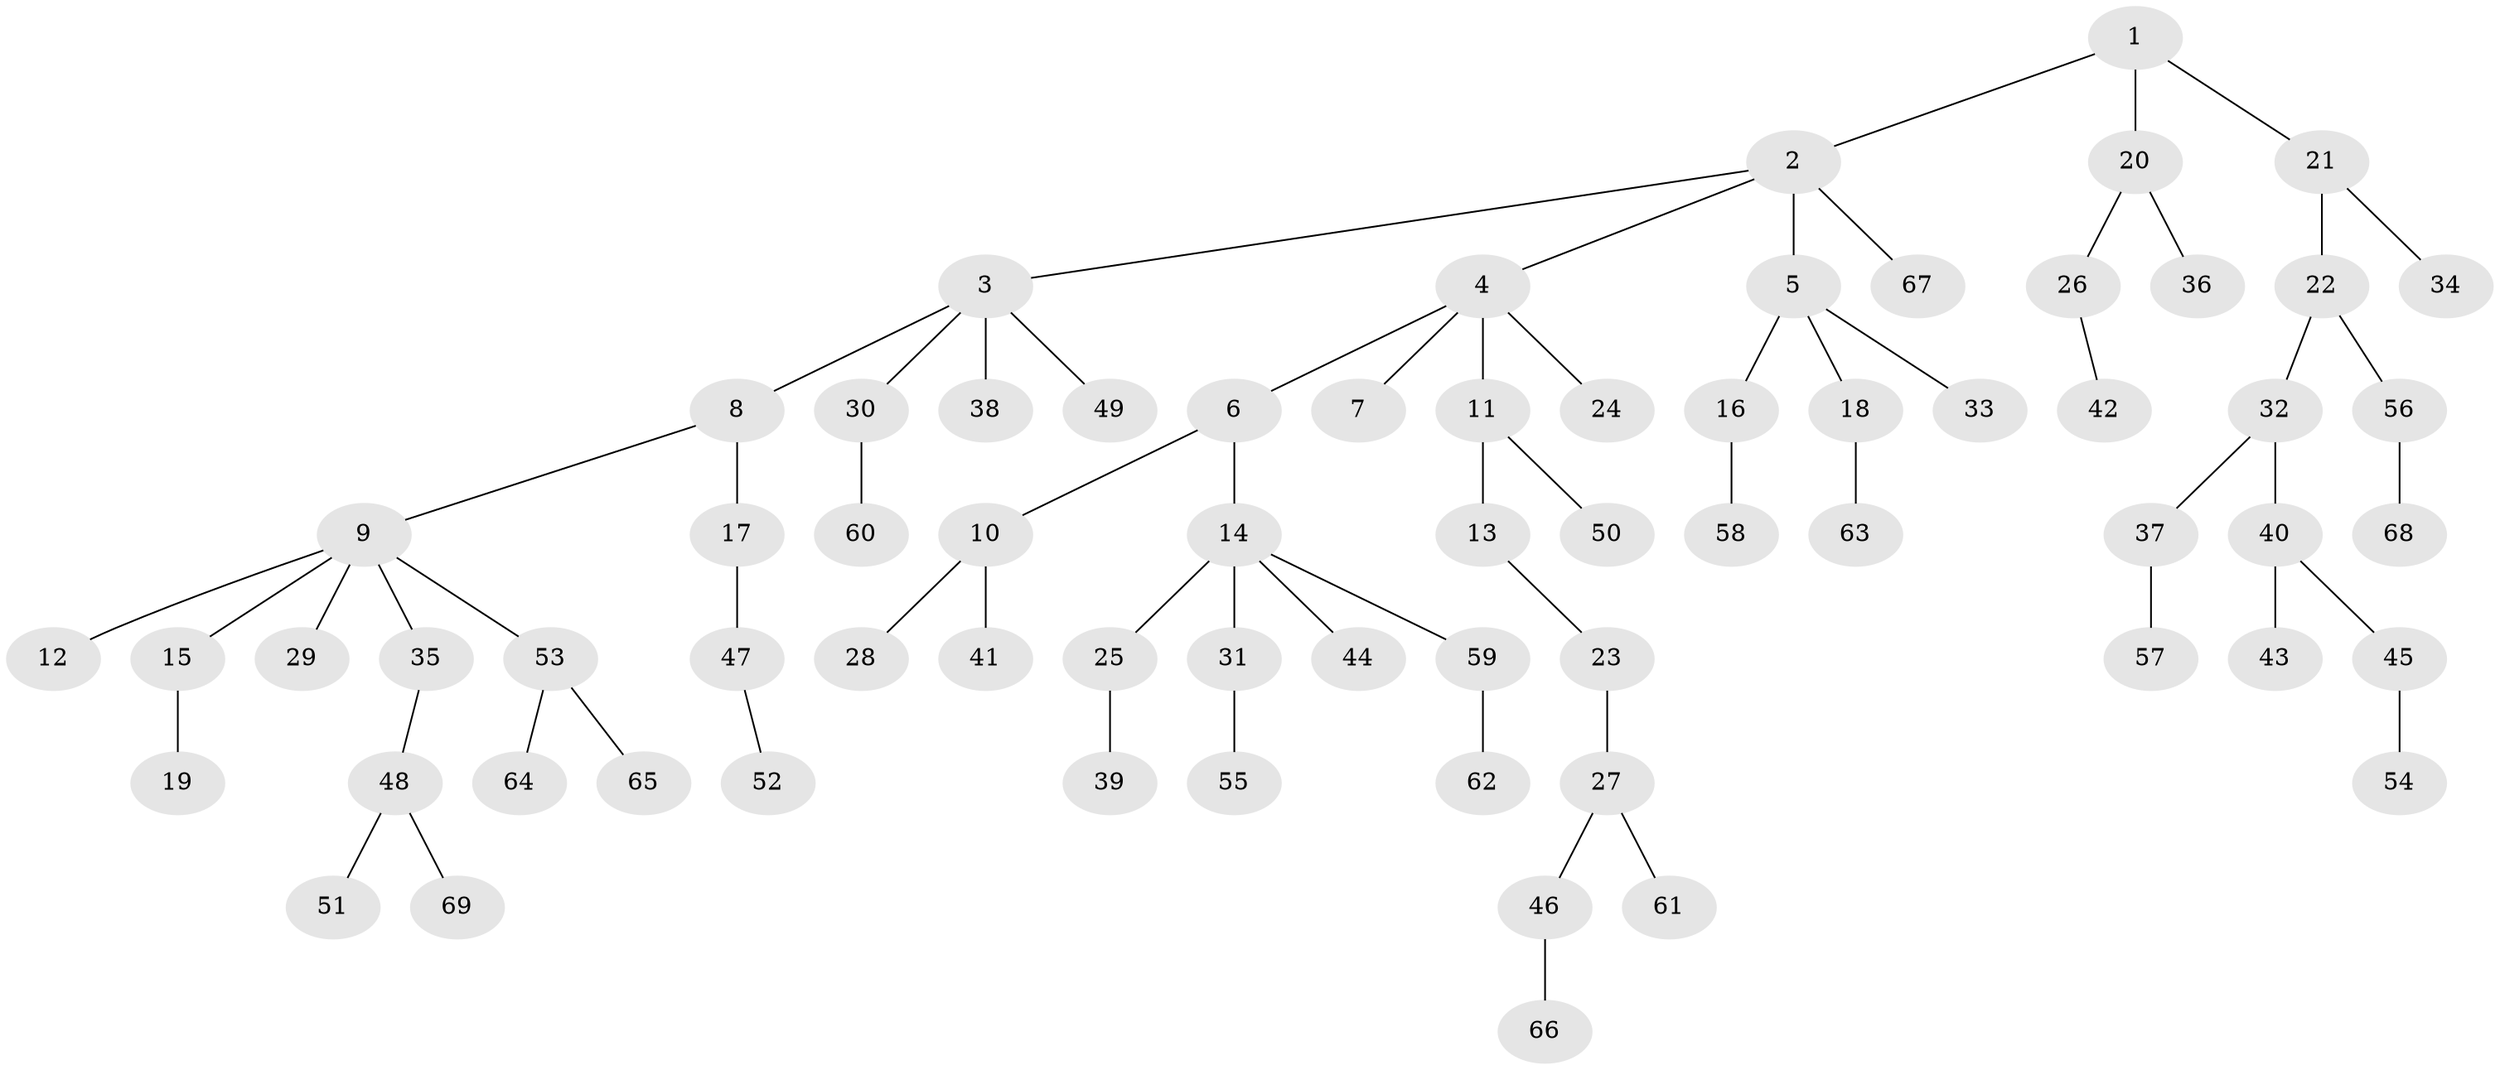 // Generated by graph-tools (version 1.1) at 2025/36/03/09/25 02:36:30]
// undirected, 69 vertices, 68 edges
graph export_dot {
graph [start="1"]
  node [color=gray90,style=filled];
  1;
  2;
  3;
  4;
  5;
  6;
  7;
  8;
  9;
  10;
  11;
  12;
  13;
  14;
  15;
  16;
  17;
  18;
  19;
  20;
  21;
  22;
  23;
  24;
  25;
  26;
  27;
  28;
  29;
  30;
  31;
  32;
  33;
  34;
  35;
  36;
  37;
  38;
  39;
  40;
  41;
  42;
  43;
  44;
  45;
  46;
  47;
  48;
  49;
  50;
  51;
  52;
  53;
  54;
  55;
  56;
  57;
  58;
  59;
  60;
  61;
  62;
  63;
  64;
  65;
  66;
  67;
  68;
  69;
  1 -- 2;
  1 -- 20;
  1 -- 21;
  2 -- 3;
  2 -- 4;
  2 -- 5;
  2 -- 67;
  3 -- 8;
  3 -- 30;
  3 -- 38;
  3 -- 49;
  4 -- 6;
  4 -- 7;
  4 -- 11;
  4 -- 24;
  5 -- 16;
  5 -- 18;
  5 -- 33;
  6 -- 10;
  6 -- 14;
  8 -- 9;
  8 -- 17;
  9 -- 12;
  9 -- 15;
  9 -- 29;
  9 -- 35;
  9 -- 53;
  10 -- 28;
  10 -- 41;
  11 -- 13;
  11 -- 50;
  13 -- 23;
  14 -- 25;
  14 -- 31;
  14 -- 44;
  14 -- 59;
  15 -- 19;
  16 -- 58;
  17 -- 47;
  18 -- 63;
  20 -- 26;
  20 -- 36;
  21 -- 22;
  21 -- 34;
  22 -- 32;
  22 -- 56;
  23 -- 27;
  25 -- 39;
  26 -- 42;
  27 -- 46;
  27 -- 61;
  30 -- 60;
  31 -- 55;
  32 -- 37;
  32 -- 40;
  35 -- 48;
  37 -- 57;
  40 -- 43;
  40 -- 45;
  45 -- 54;
  46 -- 66;
  47 -- 52;
  48 -- 51;
  48 -- 69;
  53 -- 64;
  53 -- 65;
  56 -- 68;
  59 -- 62;
}
